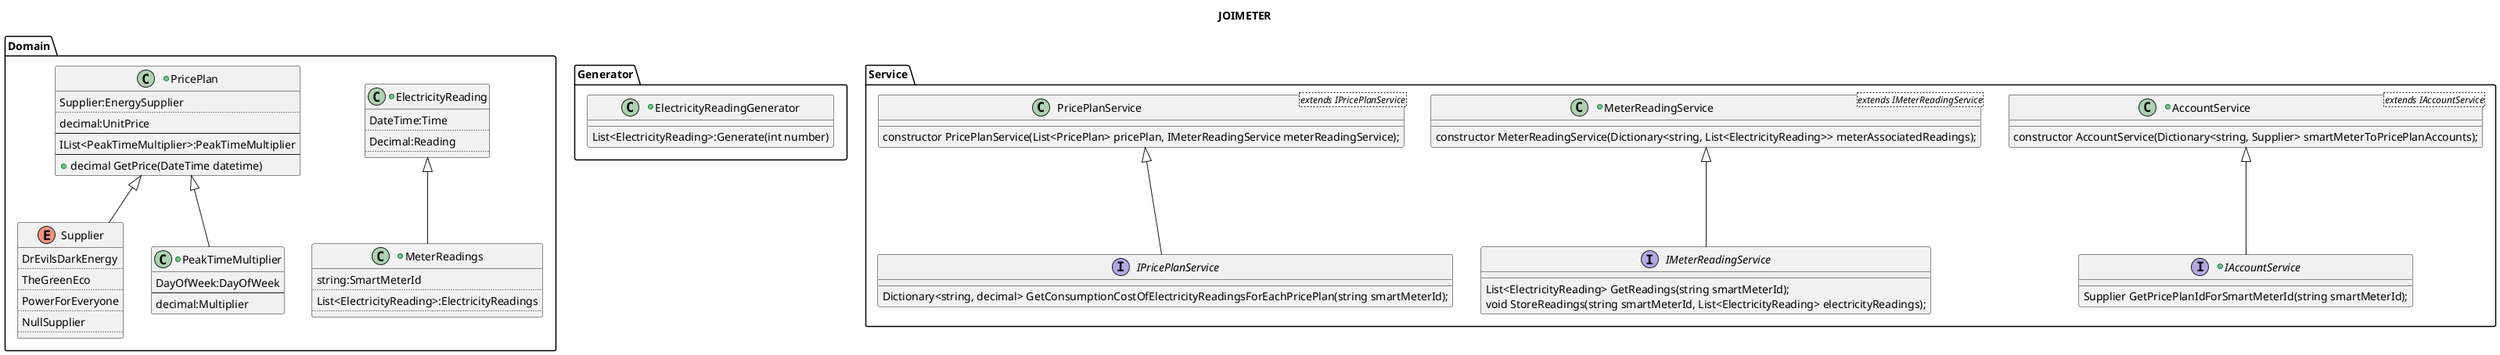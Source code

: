 @startuml

Title JOIMETER

package Domain {
    +class ElectricityReading {
        DateTime:Time
        ..
        Decimal:Reading
        ..
    }

    +class MeterReadings {
        string:SmartMeterId
        ..
        List<ElectricityReading>:ElectricityReadings
        ..
    }

    +class PricePlan {
        Supplier:EnergySupplier
        ..
        decimal:UnitPrice
        --
        IList<PeakTimeMultiplier>:PeakTimeMultiplier
        --
        +decimal GetPrice(DateTime datetime)
    }

    enum Supplier {
        DrEvilsDarkEnergy
        ..
        TheGreenEco
        ..
        PowerForEveryone
        ..
        NullSupplier
        ..
    }

    +class PeakTimeMultiplier {
        DayOfWeek:DayOfWeek
        --
        decimal:Multiplier 
    }
}

package Generator {
    +class ElectricityReadingGenerator {
        List<ElectricityReading>:Generate(int number)
    }
}

package Service {
    +class AccountService<extends IAccountService> {
        constructor AccountService(Dictionary<string, Supplier> smartMeterToPricePlanAccounts);
    }
    +interface IAccountService {
        Supplier GetPricePlanIdForSmartMeterId(string smartMeterId);
    }
    +class MeterReadingService<extends IMeterReadingService> {
        constructor MeterReadingService(Dictionary<string, List<ElectricityReading>> meterAssociatedReadings);
    }
    
    interface IMeterReadingService {
        List<ElectricityReading> GetReadings(string smartMeterId);
        void StoreReadings(string smartMeterId, List<ElectricityReading> electricityReadings);
    }

    class PricePlanService<extends IPricePlanService> {
        constructor PricePlanService(List<PricePlan> pricePlan, IMeterReadingService meterReadingService);
    }

    interface IPricePlanService {
        Dictionary<string, decimal> GetConsumptionCostOfElectricityReadingsForEachPricePlan(string smartMeterId);
    }
}

ElectricityReading <|-- MeterReadings
PricePlan <|-- PeakTimeMultiplier
PricePlan <|-- Supplier
AccountService <|-- IAccountService
MeterReadingService <|-- IMeterReadingService
PricePlanService  <|-- IPricePlanService

@enduml
